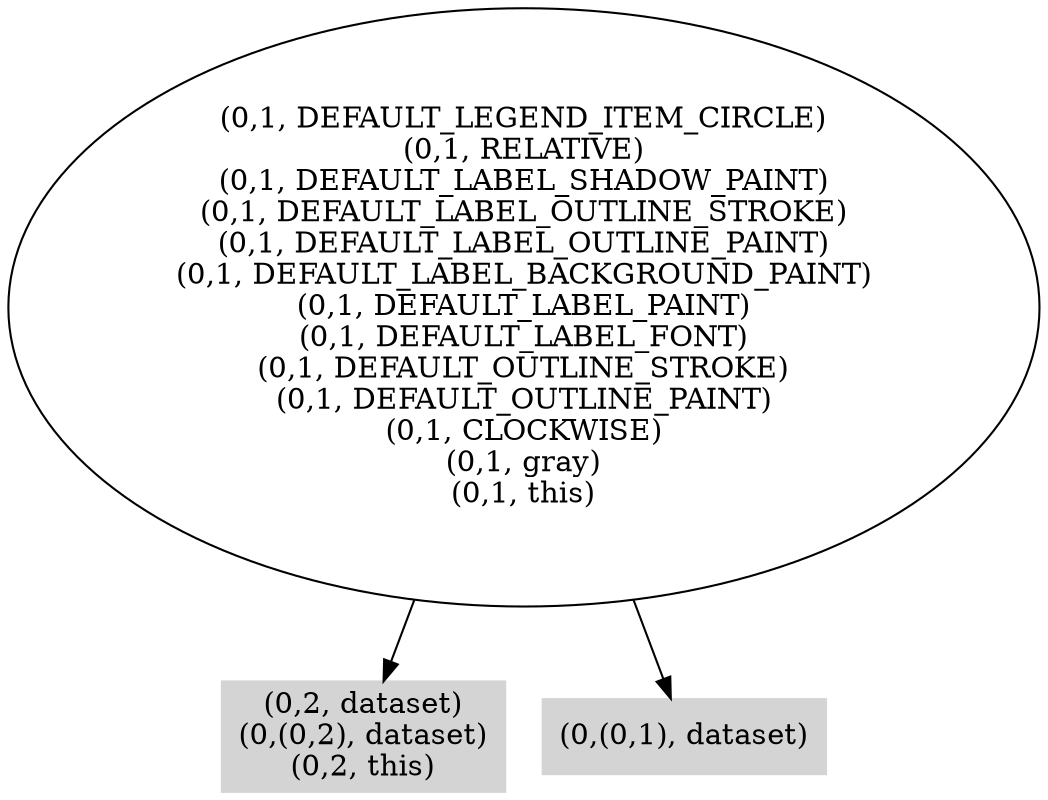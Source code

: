 digraph { 
3331 [shape=box,style=filled,color=".0 .0 .83",label="(0,2, dataset)\n(0,(0,2), dataset)\n(0,2, this)"];
3332 [shape=box,style=filled,color=".0 .0 .83",label="(0,(0,1), dataset)"];
3333 [label="(0,1, DEFAULT_LEGEND_ITEM_CIRCLE)\n(0,1, RELATIVE)\n(0,1, DEFAULT_LABEL_SHADOW_PAINT)\n(0,1, DEFAULT_LABEL_OUTLINE_STROKE)\n(0,1, DEFAULT_LABEL_OUTLINE_PAINT)\n(0,1, DEFAULT_LABEL_BACKGROUND_PAINT)\n(0,1, DEFAULT_LABEL_PAINT)\n(0,1, DEFAULT_LABEL_FONT)\n(0,1, DEFAULT_OUTLINE_STROKE)\n(0,1, DEFAULT_OUTLINE_PAINT)\n(0,1, CLOCKWISE)\n(0,1, gray)\n(0,1, this)"];
3333 -> 3331;
3333 -> 3332;
}